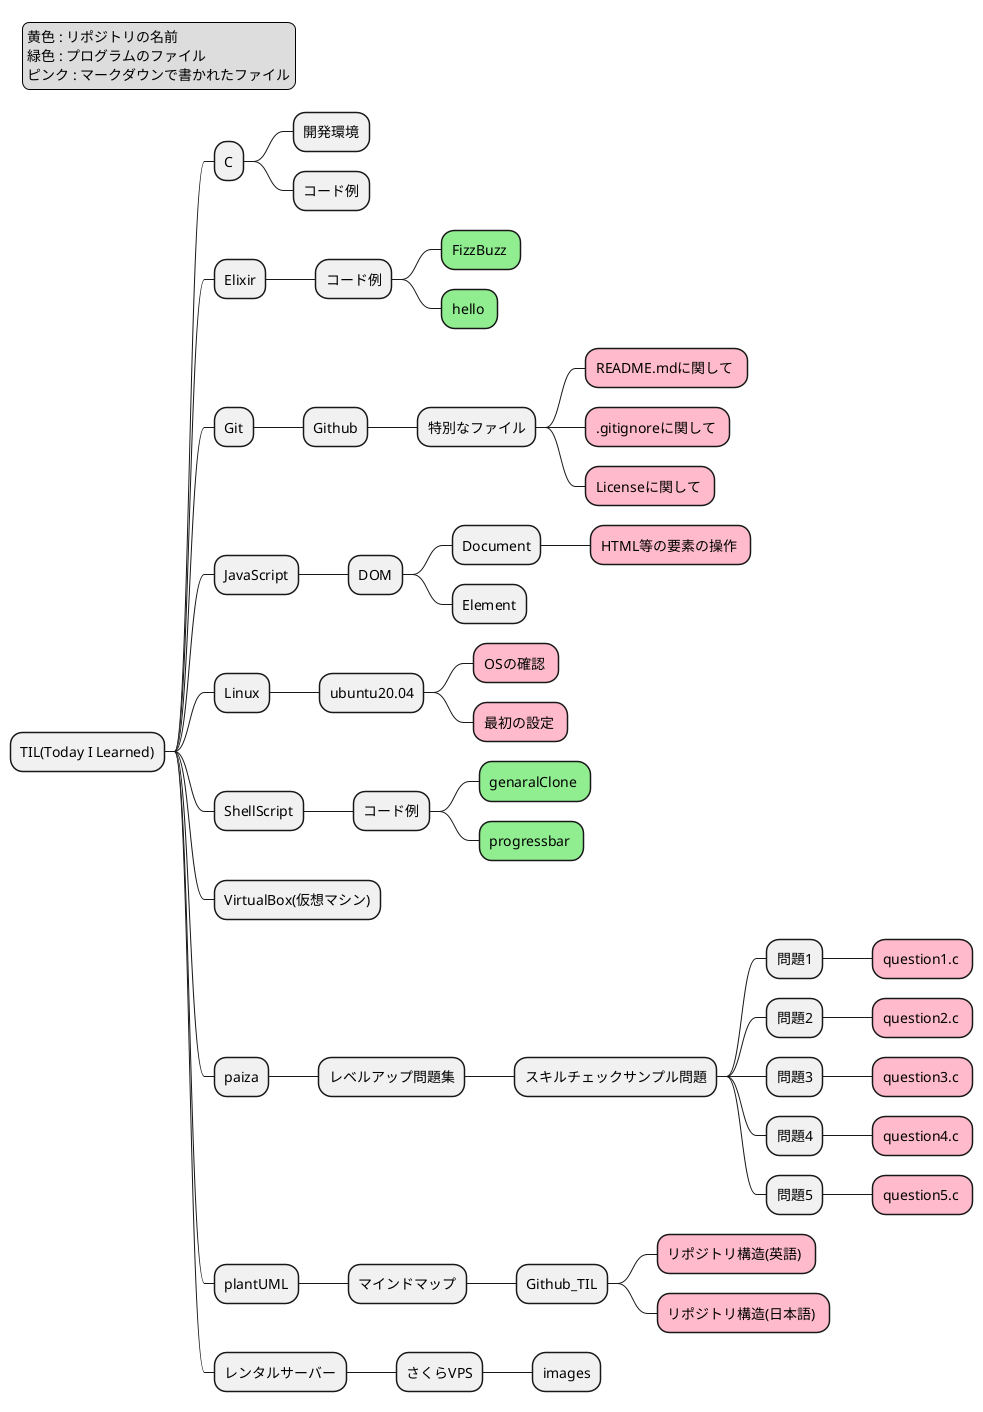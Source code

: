 @startmindmap RepositoryStructureJ

<style>
mindmapDiagram {
  .green {
    BackgroundColor #90ee90
  }
  .rose {
    BackgroundColor #FFBBCC
  }
}
</style>

* TIL(Today I Learned)

** C
*** 開発環境
*** コード例

** Elixir
*** コード例
**** FizzBuzz <<green>>
**** hello <<green>>

** Git
*** Github
**** 特別なファイル
***** README.mdに関して <<rose>>
***** .gitignoreに関して <<rose>>
***** Licenseに関して <<rose>>

** JavaScript
*** DOM
**** Document
***** HTML等の要素の操作 <<rose>>
**** Element

** Linux
*** ubuntu20.04
**** OSの確認 <<rose>>
**** 最初の設定 <<rose>>

** ShellScript
*** コード例
**** genaralClone <<green>>
**** progressbar <<green>>

** VirtualBox(仮想マシン)

** paiza
*** レベルアップ問題集
**** スキルチェックサンプル問題
***** 問題1
****** question1.c <<rose>>
***** 問題2
****** question2.c <<rose>>
***** 問題3
****** question3.c <<rose>>
***** 問題4
****** question4.c <<rose>>
***** 問題5
****** question5.c <<rose>>

** plantUML
*** マインドマップ
**** Github_TIL
***** リポジトリ構造(英語) <<rose>>
***** リポジトリ構造(日本語) <<rose>>

** レンタルサーバー
*** さくらVPS
**** images

legend top left
    黄色 : リポジトリの名前
    緑色 : プログラムのファイル
    ピンク : マークダウンで書かれたファイル
endlegend

@endmindmap
